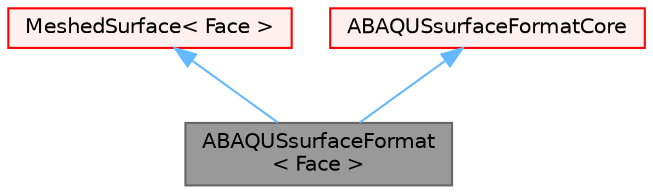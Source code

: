 digraph "ABAQUSsurfaceFormat&lt; Face &gt;"
{
 // LATEX_PDF_SIZE
  bgcolor="transparent";
  edge [fontname=Helvetica,fontsize=10,labelfontname=Helvetica,labelfontsize=10];
  node [fontname=Helvetica,fontsize=10,shape=box,height=0.2,width=0.4];
  Node1 [id="Node000001",label="ABAQUSsurfaceFormat\l\< Face \>",height=0.2,width=0.4,color="gray40", fillcolor="grey60", style="filled", fontcolor="black",tooltip="Abaqus surface reader."];
  Node2 -> Node1 [id="edge1_Node000001_Node000002",dir="back",color="steelblue1",style="solid",tooltip=" "];
  Node2 [id="Node000002",label="MeshedSurface\< Face \>",height=0.2,width=0.4,color="red", fillcolor="#FFF0F0", style="filled",URL="$classFoam_1_1MeshedSurface.html",tooltip="A surface geometry mesh with zone information, not to be confused with the similarly named surfaceMes..."];
  Node15 -> Node1 [id="edge2_Node000001_Node000015",dir="back",color="steelblue1",style="solid",tooltip=" "];
  Node15 [id="Node000015",label="ABAQUSsurfaceFormatCore",height=0.2,width=0.4,color="red", fillcolor="#FFF0F0", style="filled",URL="$classFoam_1_1fileFormats_1_1ABAQUSsurfaceFormatCore.html",tooltip="Internal class used by the ABAQUSsurfaceFormat."];
}
